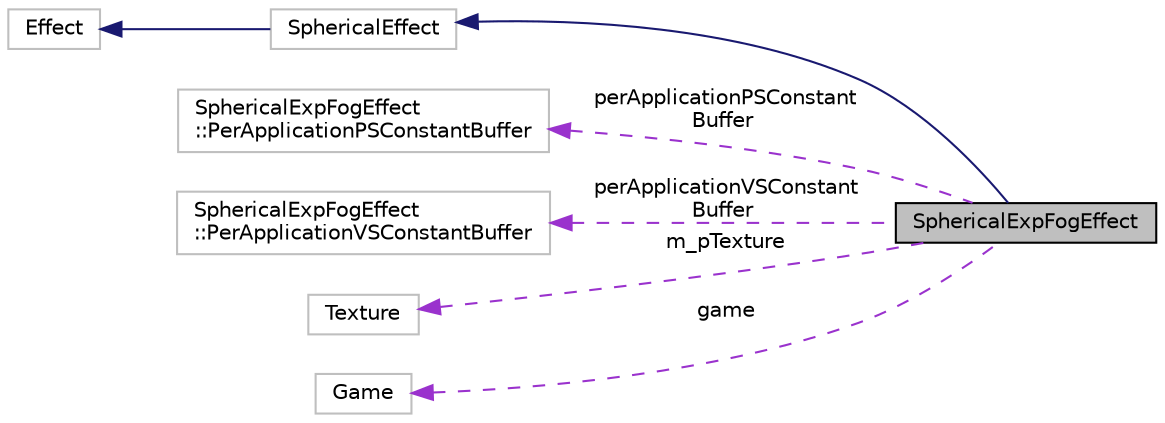digraph "SphericalExpFogEffect"
{
 // LATEX_PDF_SIZE
  edge [fontname="Helvetica",fontsize="10",labelfontname="Helvetica",labelfontsize="10"];
  node [fontname="Helvetica",fontsize="10",shape=record];
  rankdir="LR";
  Node1 [label="SphericalExpFogEffect",height=0.2,width=0.4,color="black", fillcolor="grey75", style="filled", fontcolor="black",tooltip=" "];
  Node2 -> Node1 [dir="back",color="midnightblue",fontsize="10",style="solid",fontname="Helvetica"];
  Node2 [label="SphericalEffect",height=0.2,width=0.4,color="grey75", fillcolor="white", style="filled",URL="$class_spherical_effect.html",tooltip=" "];
  Node3 -> Node2 [dir="back",color="midnightblue",fontsize="10",style="solid",fontname="Helvetica"];
  Node3 [label="Effect",height=0.2,width=0.4,color="grey75", fillcolor="white", style="filled",URL="$class_effect.html",tooltip=" "];
  Node4 -> Node1 [dir="back",color="darkorchid3",fontsize="10",style="dashed",label=" perApplicationPSConstant\lBuffer" ,fontname="Helvetica"];
  Node4 [label="SphericalExpFogEffect\l::PerApplicationPSConstantBuffer",height=0.2,width=0.4,color="grey75", fillcolor="white", style="filled",URL="$struct_spherical_exp_fog_effect_1_1_per_application_p_s_constant_buffer.html",tooltip=" "];
  Node5 -> Node1 [dir="back",color="darkorchid3",fontsize="10",style="dashed",label=" perApplicationVSConstant\lBuffer" ,fontname="Helvetica"];
  Node5 [label="SphericalExpFogEffect\l::PerApplicationVSConstantBuffer",height=0.2,width=0.4,color="grey75", fillcolor="white", style="filled",URL="$struct_spherical_exp_fog_effect_1_1_per_application_v_s_constant_buffer.html",tooltip=" "];
  Node6 -> Node1 [dir="back",color="darkorchid3",fontsize="10",style="dashed",label=" m_pTexture" ,fontname="Helvetica"];
  Node6 [label="Texture",height=0.2,width=0.4,color="grey75", fillcolor="white", style="filled",URL="$class_texture.html",tooltip=" "];
  Node7 -> Node1 [dir="back",color="darkorchid3",fontsize="10",style="dashed",label=" game" ,fontname="Helvetica"];
  Node7 [label="Game",height=0.2,width=0.4,color="grey75", fillcolor="white", style="filled",URL="$class_game.html",tooltip=" "];
}
